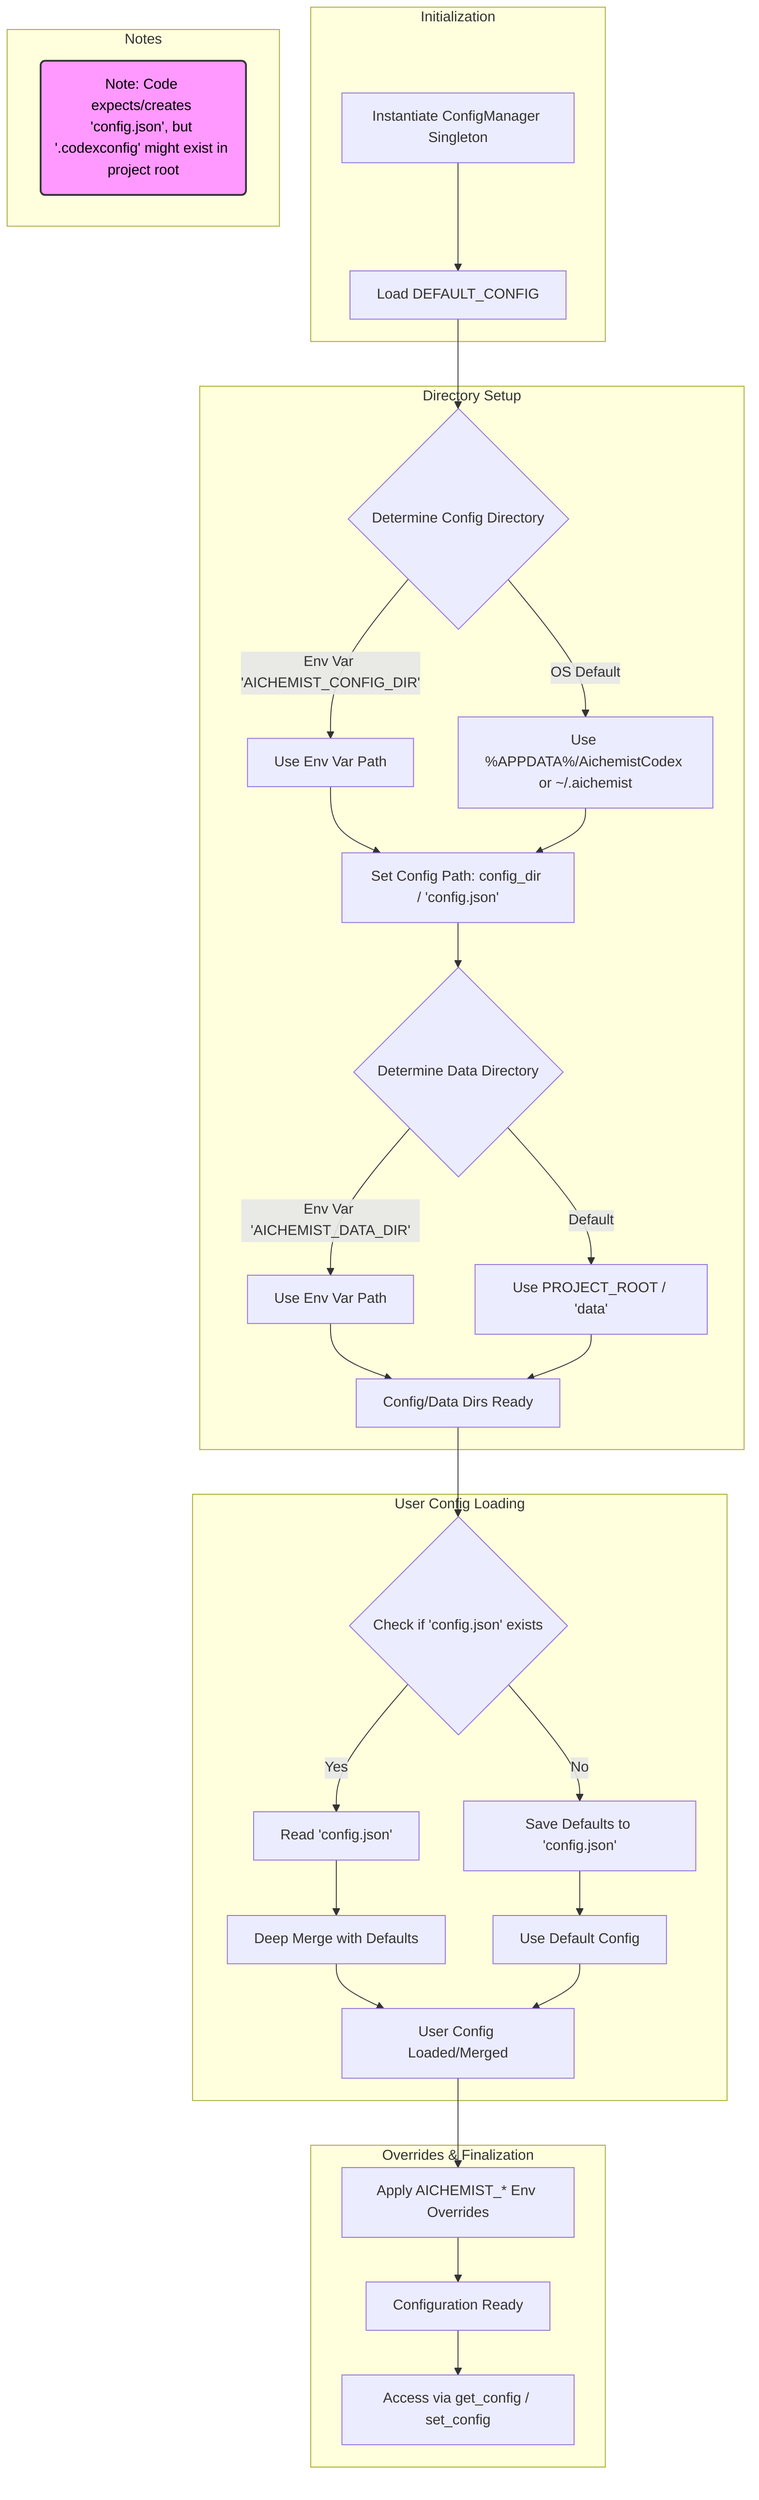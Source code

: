graph TD
    subgraph Initialization
        A[Instantiate ConfigManager Singleton] --> B[Load DEFAULT_CONFIG];
    end

    subgraph Directory Setup
        B --> C{Determine Config Directory};
        C -- Env Var 'AICHEMIST_CONFIG_DIR' --> D[Use Env Var Path];
        C -- OS Default --> E[Use %APPDATA%/AichemistCodex or ~/.aichemist];
        D --> F[Set Config Path: config_dir / 'config.json'];
        E --> F;
        F --> G{Determine Data Directory};
        G -- Env Var 'AICHEMIST_DATA_DIR' --> H[Use Env Var Path];
        G -- Default --> I[Use PROJECT_ROOT / 'data'];
        H --> J[Config/Data Dirs Ready];
        I --> J;
    end

    subgraph User Config Loading
        J --> K{Check if 'config.json' exists};
        K -- Yes --> L[Read 'config.json'];
        L --> M[Deep Merge with Defaults];
        K -- No --> N[Save Defaults to 'config.json'];
        N --> O[Use Default Config];
        M --> P[User Config Loaded/Merged];
        O --> P;
    end

    subgraph Overrides & Finalization
        P --> Q[Apply AICHEMIST_* Env Overrides];
        Q --> R[Configuration Ready];
        R --> S[Access via get_config / set_config];
    end

    subgraph Notes
        T(Note: Code expects/creates 'config.json', but '.codexconfig' might exist in project root);
    end

    style T fill:#f9f,stroke:#333,stroke-width:2px,color:#000;